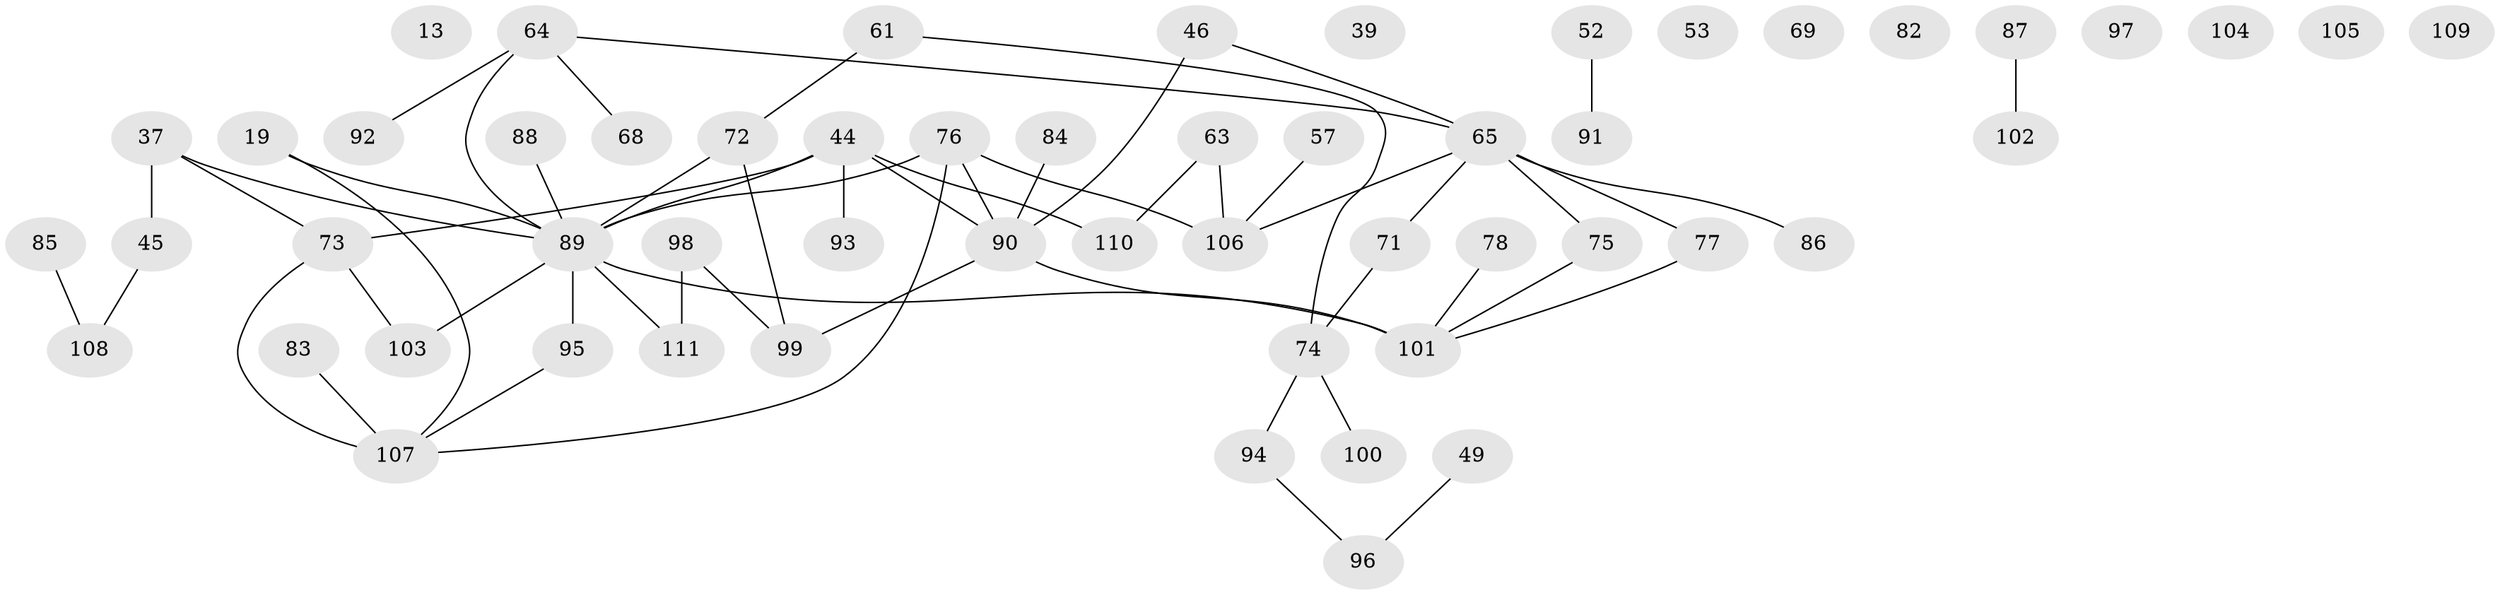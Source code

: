 // original degree distribution, {2: 0.3153153153153153, 3: 0.16216216216216217, 1: 0.26126126126126126, 4: 0.11711711711711711, 0: 0.07207207207207207, 6: 0.009009009009009009, 5: 0.06306306306306306}
// Generated by graph-tools (version 1.1) at 2025/39/03/09/25 04:39:57]
// undirected, 55 vertices, 58 edges
graph export_dot {
graph [start="1"]
  node [color=gray90,style=filled];
  13;
  19;
  37;
  39;
  44 [super="+26+28"];
  45;
  46;
  49;
  52;
  53;
  57;
  61;
  63;
  64 [super="+24+41"];
  65 [super="+30+54"];
  68;
  69;
  71;
  72;
  73 [super="+21+16"];
  74;
  75;
  76 [super="+1+35+31+5+55+32"];
  77;
  78;
  82;
  83;
  84;
  85 [super="+40"];
  86;
  87;
  88;
  89 [super="+80+50+79"];
  90 [super="+29+42"];
  91;
  92;
  93;
  94;
  95;
  96;
  97;
  98;
  99 [super="+70+56+67"];
  100;
  101 [super="+25+58+3+43+66"];
  102 [super="+12"];
  103;
  104;
  105 [super="+34"];
  106 [super="+2"];
  107 [super="+81"];
  108;
  109;
  110 [super="+18"];
  111;
  19 -- 107;
  19 -- 89;
  37 -- 45;
  37 -- 73;
  37 -- 89 [weight=3];
  44 -- 73 [weight=2];
  44 -- 110;
  44 -- 93;
  44 -- 90 [weight=2];
  44 -- 89;
  45 -- 108;
  46 -- 90;
  46 -- 65;
  49 -- 96;
  52 -- 91;
  57 -- 106;
  61 -- 72;
  61 -- 74;
  63 -- 110;
  63 -- 106;
  64 -- 68;
  64 -- 65;
  64 -- 92;
  64 -- 89;
  65 -- 106;
  65 -- 77;
  65 -- 71 [weight=2];
  65 -- 86;
  65 -- 75;
  71 -- 74;
  72 -- 89 [weight=2];
  72 -- 99;
  73 -- 103;
  73 -- 107 [weight=2];
  74 -- 94;
  74 -- 100;
  75 -- 101;
  76 -- 106;
  76 -- 107;
  76 -- 90;
  76 -- 89;
  77 -- 101;
  78 -- 101;
  83 -- 107;
  84 -- 90;
  85 -- 108;
  87 -- 102;
  88 -- 89;
  89 -- 103;
  89 -- 111;
  89 -- 101 [weight=2];
  89 -- 95;
  90 -- 101 [weight=2];
  90 -- 99;
  94 -- 96;
  95 -- 107;
  98 -- 111;
  98 -- 99;
}
